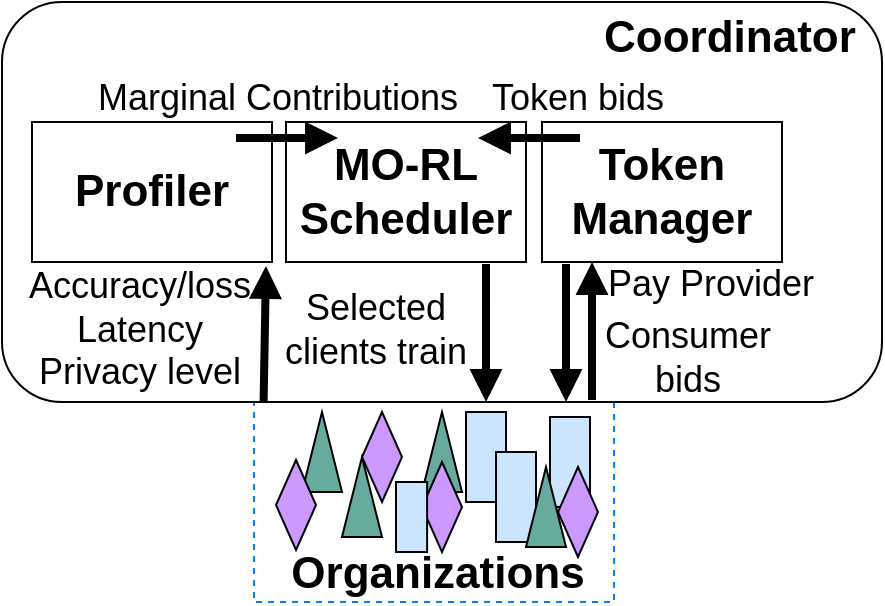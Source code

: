 <mxfile version="21.5.0" type="device">
  <diagram id="9syix_5DXPfXCFVQ99Eq" name="Page-1">
    <mxGraphModel dx="1194" dy="591" grid="1" gridSize="20" guides="1" tooltips="1" connect="1" arrows="1" fold="1" page="1" pageScale="1" pageWidth="850" pageHeight="1100" math="0" shadow="0">
      <root>
        <mxCell id="0" />
        <mxCell id="1" parent="0" />
        <mxCell id="LZLJPl1nKefLJiJ5nClt-6" value="" style="rounded=0;whiteSpace=wrap;html=1;fillColor=none;dashed=1;strokeColor=#007FFF;" parent="1" vertex="1">
          <mxGeometry x="206" y="280" width="180" height="100" as="geometry" />
        </mxCell>
        <mxCell id="LZLJPl1nKefLJiJ5nClt-7" value="" style="triangle;whiteSpace=wrap;html=1;fillColor=#67AB9F;direction=north;" parent="1" vertex="1">
          <mxGeometry x="230" y="285" width="20" height="40" as="geometry" />
        </mxCell>
        <mxCell id="LZLJPl1nKefLJiJ5nClt-8" value="" style="triangle;whiteSpace=wrap;html=1;fillColor=#67AB9F;direction=north;" parent="1" vertex="1">
          <mxGeometry x="250" y="307.5" width="20" height="40" as="geometry" />
        </mxCell>
        <mxCell id="LZLJPl1nKefLJiJ5nClt-9" value="" style="triangle;whiteSpace=wrap;html=1;fillColor=#67AB9F;direction=north;" parent="1" vertex="1">
          <mxGeometry x="290" y="285" width="20" height="40" as="geometry" />
        </mxCell>
        <mxCell id="LZLJPl1nKefLJiJ5nClt-11" value="" style="shape=hexagon;perimeter=hexagonPerimeter2;whiteSpace=wrap;html=1;fixedSize=1;fillColor=#CC99FF;" parent="1" vertex="1">
          <mxGeometry x="260" y="285" width="20" height="45" as="geometry" />
        </mxCell>
        <mxCell id="LZLJPl1nKefLJiJ5nClt-12" value="" style="shape=hexagon;perimeter=hexagonPerimeter2;whiteSpace=wrap;html=1;fixedSize=1;fillColor=#CC99FF;" parent="1" vertex="1">
          <mxGeometry x="217" y="309" width="20" height="45" as="geometry" />
        </mxCell>
        <mxCell id="LZLJPl1nKefLJiJ5nClt-13" value="" style="shape=hexagon;perimeter=hexagonPerimeter2;whiteSpace=wrap;html=1;fixedSize=1;fillColor=#CC99FF;size=10;" parent="1" vertex="1">
          <mxGeometry x="290" y="310" width="20" height="45" as="geometry" />
        </mxCell>
        <mxCell id="LZLJPl1nKefLJiJ5nClt-15" value="" style="rounded=0;whiteSpace=wrap;html=1;fillColor=#CCE5FF;direction=south;" parent="1" vertex="1">
          <mxGeometry x="277" y="320" width="15.56" height="35" as="geometry" />
        </mxCell>
        <mxCell id="LZLJPl1nKefLJiJ5nClt-16" value="" style="rounded=0;whiteSpace=wrap;html=1;fillColor=#CCE5FF;direction=south;" parent="1" vertex="1">
          <mxGeometry x="312" y="285" width="20" height="45" as="geometry" />
        </mxCell>
        <mxCell id="LZLJPl1nKefLJiJ5nClt-38" value="" style="rounded=0;whiteSpace=wrap;html=1;fillColor=#CCE5FF;direction=south;" parent="1" vertex="1">
          <mxGeometry x="327" y="305" width="20" height="45" as="geometry" />
        </mxCell>
        <mxCell id="xmbNHh2ingOPUlVKqmHi-2" value="" style="rounded=1;whiteSpace=wrap;html=1;" vertex="1" parent="1">
          <mxGeometry x="80" y="80" width="440" height="200" as="geometry" />
        </mxCell>
        <mxCell id="LZLJPl1nKefLJiJ5nClt-1" value="&lt;font size=&quot;1&quot; style=&quot;&quot;&gt;&lt;b style=&quot;font-size: 22px;&quot;&gt;Profiler&lt;/b&gt;&lt;/font&gt;" style="rounded=0;whiteSpace=wrap;html=1;fillColor=none;" parent="1" vertex="1">
          <mxGeometry x="95" y="140" width="120" height="70" as="geometry" />
        </mxCell>
        <mxCell id="LZLJPl1nKefLJiJ5nClt-4" value="&lt;font style=&quot;font-size: 22px;&quot;&gt;&lt;b&gt;MO-RL Scheduler&lt;/b&gt;&lt;/font&gt;" style="rounded=0;whiteSpace=wrap;html=1;fillColor=none;" parent="1" vertex="1">
          <mxGeometry x="222" y="140" width="120" height="70" as="geometry" />
        </mxCell>
        <mxCell id="LZLJPl1nKefLJiJ5nClt-5" value="&lt;b style=&quot;font-size: 22px;&quot;&gt;Token&lt;br&gt;Manager&lt;/b&gt;" style="rounded=0;whiteSpace=wrap;html=1;fillColor=none;" parent="1" vertex="1">
          <mxGeometry x="350" y="140" width="120" height="70" as="geometry" />
        </mxCell>
        <mxCell id="LZLJPl1nKefLJiJ5nClt-47" value="" style="endArrow=block;html=1;rounded=0;strokeWidth=4;endFill=1;exitX=0.27;exitY=1;exitDx=0;exitDy=0;exitPerimeter=0;" parent="1" edge="1">
          <mxGeometry width="50" height="50" relative="1" as="geometry">
            <mxPoint x="210.8" y="280" as="sourcePoint" />
            <mxPoint x="212" y="212" as="targetPoint" />
          </mxGeometry>
        </mxCell>
        <mxCell id="LZLJPl1nKefLJiJ5nClt-51" value="" style="endArrow=block;html=1;rounded=0;strokeWidth=4;endFill=1;exitX=0.846;exitY=0.013;exitDx=0;exitDy=0;exitPerimeter=0;" parent="1" edge="1">
          <mxGeometry width="50" height="50" relative="1" as="geometry">
            <mxPoint x="197.0" y="148.04" as="sourcePoint" />
            <mxPoint x="248" y="148" as="targetPoint" />
          </mxGeometry>
        </mxCell>
        <mxCell id="LZLJPl1nKefLJiJ5nClt-55" value="" style="endArrow=block;html=1;rounded=0;strokeWidth=4;endFill=1;exitX=0.846;exitY=0.013;exitDx=0;exitDy=0;exitPerimeter=0;" parent="1" edge="1">
          <mxGeometry width="50" height="50" relative="1" as="geometry">
            <mxPoint x="369" y="148" as="sourcePoint" />
            <mxPoint x="318" y="148.04" as="targetPoint" />
          </mxGeometry>
        </mxCell>
        <mxCell id="LZLJPl1nKefLJiJ5nClt-56" value="&lt;font style=&quot;font-size: 18px;&quot;&gt;Token bids&lt;/font&gt;" style="text;html=1;strokeColor=none;fillColor=none;align=center;verticalAlign=middle;whiteSpace=wrap;rounded=0;dashed=1;" parent="1" vertex="1">
          <mxGeometry x="318" y="113" width="100" height="30" as="geometry" />
        </mxCell>
        <mxCell id="LZLJPl1nKefLJiJ5nClt-58" value="" style="endArrow=block;html=1;rounded=0;strokeWidth=4;endFill=1;exitX=0.846;exitY=0.013;exitDx=0;exitDy=0;exitPerimeter=0;" parent="1" edge="1">
          <mxGeometry width="50" height="50" relative="1" as="geometry">
            <mxPoint x="375" y="279.04" as="sourcePoint" />
            <mxPoint x="375.02" y="210" as="targetPoint" />
          </mxGeometry>
        </mxCell>
        <mxCell id="LZLJPl1nKefLJiJ5nClt-59" value="" style="endArrow=block;html=1;rounded=0;strokeWidth=4;endFill=1;exitX=0.846;exitY=0.013;exitDx=0;exitDy=0;exitPerimeter=0;" parent="1" edge="1">
          <mxGeometry width="50" height="50" relative="1" as="geometry">
            <mxPoint x="362.02" y="210.96" as="sourcePoint" />
            <mxPoint x="362" y="280.0" as="targetPoint" />
            <Array as="points">
              <mxPoint x="362" y="240" />
            </Array>
          </mxGeometry>
        </mxCell>
        <mxCell id="LZLJPl1nKefLJiJ5nClt-60" value="&lt;font size=&quot;1&quot; style=&quot;&quot;&gt;&lt;span style=&quot;font-size: 18px;&quot;&gt;Pay Provider&lt;/span&gt;&lt;/font&gt;" style="text;html=1;strokeColor=none;fillColor=none;align=center;verticalAlign=middle;whiteSpace=wrap;rounded=0;dashed=1;" parent="1" vertex="1">
          <mxGeometry x="371" y="206" width="127" height="30" as="geometry" />
        </mxCell>
        <mxCell id="LZLJPl1nKefLJiJ5nClt-62" value="&lt;font style=&quot;font-size: 18px;&quot;&gt;Consumer&lt;br&gt;bids&lt;br&gt;&lt;/font&gt;" style="text;html=1;strokeColor=none;fillColor=none;align=center;verticalAlign=middle;whiteSpace=wrap;rounded=0;dashed=1;" parent="1" vertex="1">
          <mxGeometry x="373" y="245" width="100" height="25" as="geometry" />
        </mxCell>
        <mxCell id="LZLJPl1nKefLJiJ5nClt-64" value="&lt;font style=&quot;font-size: 18px;&quot;&gt;Marginal Contributions&lt;/font&gt;" style="text;html=1;strokeColor=none;fillColor=none;align=center;verticalAlign=middle;whiteSpace=wrap;rounded=0;dashed=1;" parent="1" vertex="1">
          <mxGeometry x="118" y="113" width="200" height="30" as="geometry" />
        </mxCell>
        <mxCell id="xmbNHh2ingOPUlVKqmHi-3" value="&lt;span style=&quot;font-size: 22px;&quot;&gt;&lt;b&gt;Coordinator&lt;/b&gt;&lt;/span&gt;" style="text;html=1;strokeColor=none;fillColor=none;align=center;verticalAlign=middle;whiteSpace=wrap;rounded=0;" vertex="1" parent="1">
          <mxGeometry x="374" y="83" width="140" height="30" as="geometry" />
        </mxCell>
        <mxCell id="xmbNHh2ingOPUlVKqmHi-4" value="&lt;span style=&quot;font-size: 22px;&quot;&gt;&lt;b&gt;Organizations&lt;/b&gt;&lt;/span&gt;" style="text;html=1;strokeColor=none;fillColor=none;align=center;verticalAlign=middle;whiteSpace=wrap;rounded=0;" vertex="1" parent="1">
          <mxGeometry x="228" y="351" width="140" height="30" as="geometry" />
        </mxCell>
        <mxCell id="xmbNHh2ingOPUlVKqmHi-6" value="&lt;font style=&quot;font-size: 18px;&quot;&gt;Accuracy/loss&lt;br&gt;Latency&lt;br&gt;Privacy level&lt;br&gt;&lt;/font&gt;" style="text;html=1;strokeColor=none;fillColor=none;align=center;verticalAlign=middle;whiteSpace=wrap;rounded=0;dashed=1;" vertex="1" parent="1">
          <mxGeometry x="99" y="231" width="100" height="25" as="geometry" />
        </mxCell>
        <mxCell id="xmbNHh2ingOPUlVKqmHi-8" value="&lt;font style=&quot;font-size: 18px;&quot;&gt;Selected clients train&lt;br&gt;&lt;/font&gt;" style="text;html=1;strokeColor=none;fillColor=none;align=center;verticalAlign=middle;whiteSpace=wrap;rounded=0;dashed=1;" vertex="1" parent="1">
          <mxGeometry x="217" y="231" width="100" height="25" as="geometry" />
        </mxCell>
        <mxCell id="xmbNHh2ingOPUlVKqmHi-9" value="" style="endArrow=block;html=1;rounded=0;strokeWidth=4;endFill=1;exitX=0.846;exitY=0.013;exitDx=0;exitDy=0;exitPerimeter=0;" edge="1" parent="1">
          <mxGeometry width="50" height="50" relative="1" as="geometry">
            <mxPoint x="322.02" y="210.96" as="sourcePoint" />
            <mxPoint x="322" y="280.0" as="targetPoint" />
            <Array as="points">
              <mxPoint x="322" y="240" />
            </Array>
          </mxGeometry>
        </mxCell>
        <mxCell id="xmbNHh2ingOPUlVKqmHi-10" value="" style="rounded=0;whiteSpace=wrap;html=1;fillColor=#CCE5FF;direction=south;" vertex="1" parent="1">
          <mxGeometry x="354" y="287.5" width="20" height="45" as="geometry" />
        </mxCell>
        <mxCell id="xmbNHh2ingOPUlVKqmHi-11" value="" style="triangle;whiteSpace=wrap;html=1;fillColor=#67AB9F;direction=north;" vertex="1" parent="1">
          <mxGeometry x="342" y="312.5" width="20" height="40" as="geometry" />
        </mxCell>
        <mxCell id="xmbNHh2ingOPUlVKqmHi-12" value="" style="shape=hexagon;perimeter=hexagonPerimeter2;whiteSpace=wrap;html=1;fixedSize=1;fillColor=#CC99FF;size=50;" vertex="1" parent="1">
          <mxGeometry x="358" y="312.5" width="20" height="45" as="geometry" />
        </mxCell>
      </root>
    </mxGraphModel>
  </diagram>
</mxfile>
